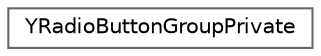 digraph "Graphical Class Hierarchy"
{
 // LATEX_PDF_SIZE
  bgcolor="transparent";
  edge [fontname=Helvetica,fontsize=10,labelfontname=Helvetica,labelfontsize=10];
  node [fontname=Helvetica,fontsize=10,shape=box,height=0.2,width=0.4];
  rankdir="LR";
  Node0 [id="Node000000",label="YRadioButtonGroupPrivate",height=0.2,width=0.4,color="grey40", fillcolor="white", style="filled",URL="$structYRadioButtonGroupPrivate.html",tooltip=" "];
}
